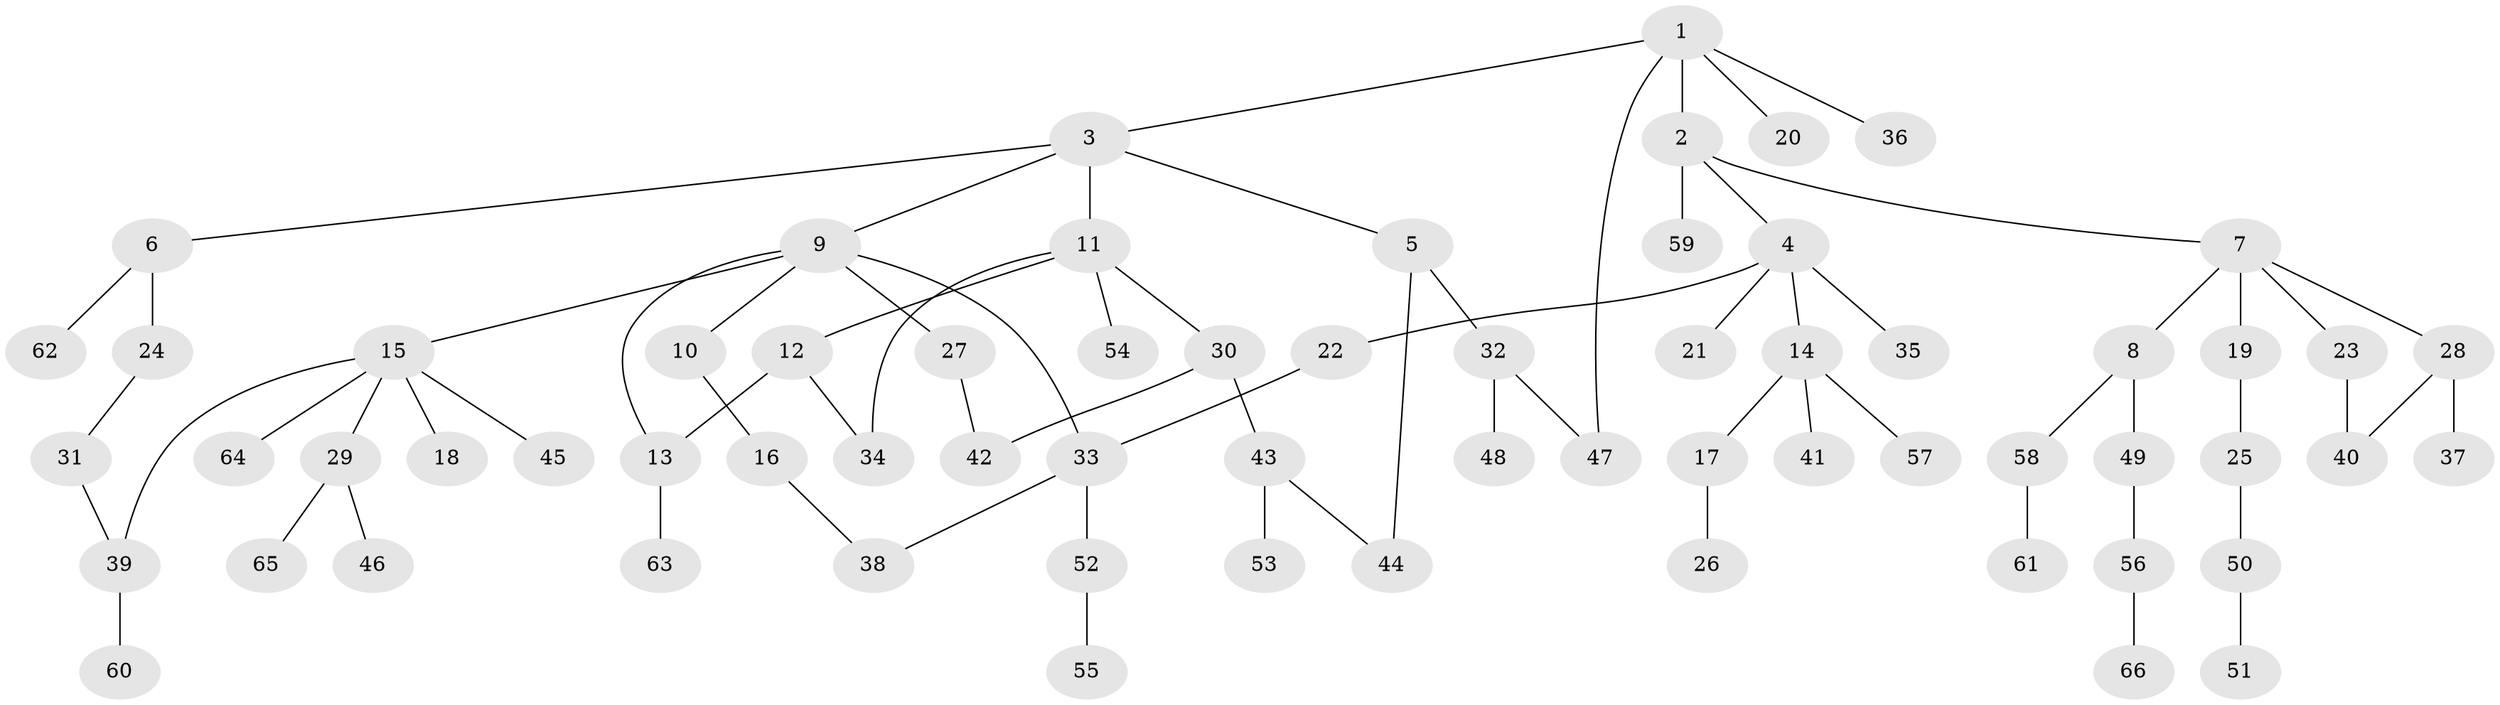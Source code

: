 // Generated by graph-tools (version 1.1) at 2025/25/03/09/25 03:25:32]
// undirected, 66 vertices, 74 edges
graph export_dot {
graph [start="1"]
  node [color=gray90,style=filled];
  1;
  2;
  3;
  4;
  5;
  6;
  7;
  8;
  9;
  10;
  11;
  12;
  13;
  14;
  15;
  16;
  17;
  18;
  19;
  20;
  21;
  22;
  23;
  24;
  25;
  26;
  27;
  28;
  29;
  30;
  31;
  32;
  33;
  34;
  35;
  36;
  37;
  38;
  39;
  40;
  41;
  42;
  43;
  44;
  45;
  46;
  47;
  48;
  49;
  50;
  51;
  52;
  53;
  54;
  55;
  56;
  57;
  58;
  59;
  60;
  61;
  62;
  63;
  64;
  65;
  66;
  1 -- 2;
  1 -- 3;
  1 -- 20;
  1 -- 36;
  1 -- 47;
  2 -- 4;
  2 -- 7;
  2 -- 59;
  3 -- 5;
  3 -- 6;
  3 -- 9;
  3 -- 11;
  4 -- 14;
  4 -- 21;
  4 -- 22;
  4 -- 35;
  5 -- 32;
  5 -- 44;
  6 -- 24;
  6 -- 62;
  7 -- 8;
  7 -- 19;
  7 -- 23;
  7 -- 28;
  8 -- 49;
  8 -- 58;
  9 -- 10;
  9 -- 15;
  9 -- 27;
  9 -- 33;
  9 -- 13;
  10 -- 16;
  11 -- 12;
  11 -- 30;
  11 -- 54;
  11 -- 34;
  12 -- 13;
  12 -- 34;
  13 -- 63;
  14 -- 17;
  14 -- 41;
  14 -- 57;
  15 -- 18;
  15 -- 29;
  15 -- 39;
  15 -- 45;
  15 -- 64;
  16 -- 38;
  17 -- 26;
  19 -- 25;
  22 -- 33;
  23 -- 40;
  24 -- 31;
  25 -- 50;
  27 -- 42;
  28 -- 37;
  28 -- 40;
  29 -- 46;
  29 -- 65;
  30 -- 42;
  30 -- 43;
  31 -- 39;
  32 -- 47;
  32 -- 48;
  33 -- 52;
  33 -- 38;
  39 -- 60;
  43 -- 44;
  43 -- 53;
  49 -- 56;
  50 -- 51;
  52 -- 55;
  56 -- 66;
  58 -- 61;
}
